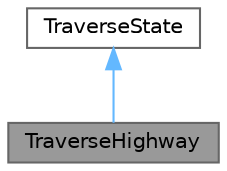 digraph "TraverseHighway"
{
 // LATEX_PDF_SIZE
  bgcolor="transparent";
  edge [fontname=Helvetica,fontsize=10,labelfontname=Helvetica,labelfontsize=10];
  node [fontname=Helvetica,fontsize=10,shape=box,height=0.2,width=0.4];
  Node1 [id="Node000001",label="TraverseHighway",height=0.2,width=0.4,color="gray40", fillcolor="grey60", style="filled", fontcolor="black",tooltip="A class to traverse through highways in a transportation system."];
  Node2 -> Node1 [id="edge2_Node000001_Node000002",dir="back",color="steelblue1",style="solid",tooltip=" "];
  Node2 [id="Node000002",label="TraverseState",height=0.2,width=0.4,color="gray40", fillcolor="white", style="filled",URL="$classTraverseState.html",tooltip="Abstract class that provides an interface for traversing through a list of Transportation elements."];
}
